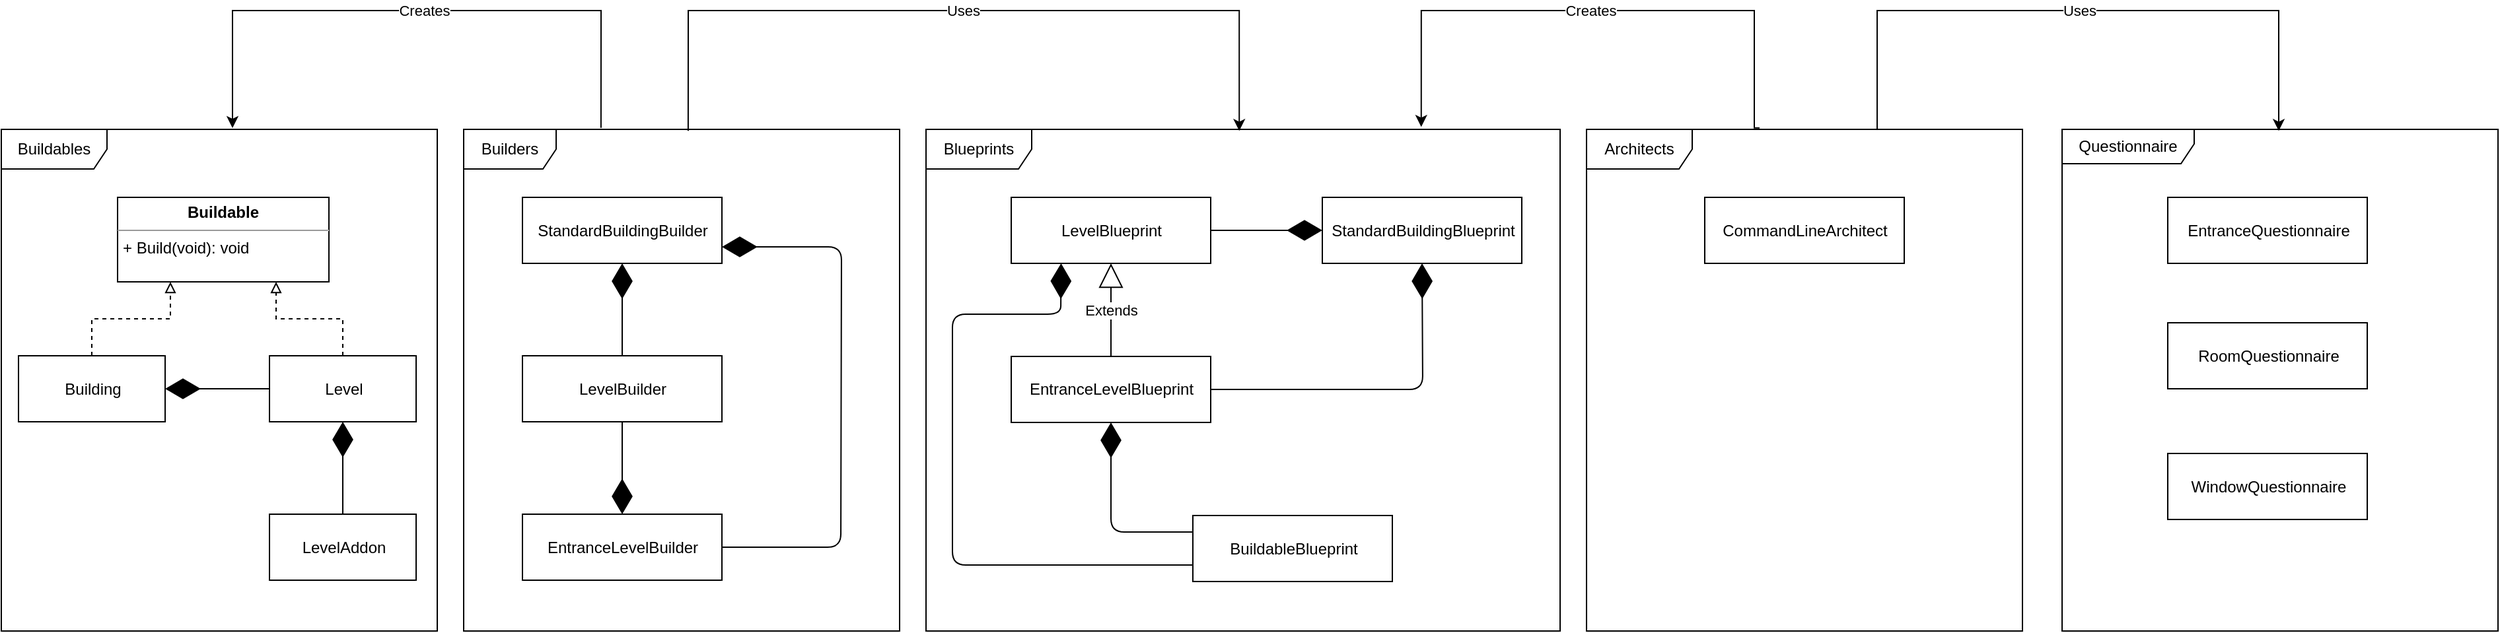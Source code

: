 <mxfile version="11.3.0" type="device" pages="1"><diagram name="Page-1" id="6133507b-19e7-1e82-6fc7-422aa6c4b21f"><mxGraphModel dx="1408" dy="808" grid="1" gridSize="10" guides="1" tooltips="1" connect="1" arrows="1" fold="1" page="1" pageScale="1" pageWidth="1100" pageHeight="850" background="#ffffff" math="0" shadow="0"><root><mxCell id="0"/><mxCell id="1" parent="0"/><mxCell id="8X1PaO_RTS0AGlYvwPyM-14" value="Buildables" style="shape=umlFrame;whiteSpace=wrap;html=1;width=80;height=30;" parent="1" vertex="1"><mxGeometry x="160" y="150" width="330" height="380" as="geometry"/></mxCell><mxCell id="8X1PaO_RTS0AGlYvwPyM-15" value="Blueprints" style="shape=umlFrame;whiteSpace=wrap;html=1;width=80;height=30;" parent="1" vertex="1"><mxGeometry x="860" y="150" width="480" height="380" as="geometry"/></mxCell><mxCell id="8X1PaO_RTS0AGlYvwPyM-16" value="Architects" style="shape=umlFrame;whiteSpace=wrap;html=1;width=80;height=30;" parent="1" vertex="1"><mxGeometry x="1360" y="150" width="330" height="380" as="geometry"/></mxCell><mxCell id="8X1PaO_RTS0AGlYvwPyM-44" value="Uses" style="edgeStyle=orthogonalEdgeStyle;rounded=0;orthogonalLoop=1;jettySize=auto;html=1;entryX=0.494;entryY=0.003;entryDx=0;entryDy=0;endArrow=classic;endFill=1;exitX=0.515;exitY=0.003;exitDx=0;exitDy=0;exitPerimeter=0;entryPerimeter=0;" parent="1" source="8X1PaO_RTS0AGlYvwPyM-17" target="8X1PaO_RTS0AGlYvwPyM-15" edge="1"><mxGeometry relative="1" as="geometry"><Array as="points"><mxPoint x="680" y="60"/><mxPoint x="1097" y="60"/></Array></mxGeometry></mxCell><mxCell id="8X1PaO_RTS0AGlYvwPyM-17" value="Builders" style="shape=umlFrame;whiteSpace=wrap;html=1;width=70;height=30;" parent="1" vertex="1"><mxGeometry x="510" y="150" width="330" height="380" as="geometry"/></mxCell><mxCell id="XewdTepnUsi0zG_3wP73-2" style="edgeStyle=orthogonalEdgeStyle;rounded=0;orthogonalLoop=1;jettySize=auto;html=1;entryX=0.75;entryY=1;entryDx=0;entryDy=0;dashed=1;endArrow=block;endFill=0;exitX=0.5;exitY=0;exitDx=0;exitDy=0;" parent="1" source="j9yoqLMGCoOk9G115xij-17" target="j9yoqLMGCoOk9G115xij-39" edge="1"><mxGeometry relative="1" as="geometry"/></mxCell><mxCell id="j9yoqLMGCoOk9G115xij-17" value="Level" style="html=1;" parent="1" vertex="1"><mxGeometry x="363" y="321.5" width="111" height="50" as="geometry"/></mxCell><mxCell id="j9yoqLMGCoOk9G115xij-28" value="LevelAddon" style="html=1;" parent="1" vertex="1"><mxGeometry x="363" y="441.5" width="111" height="50" as="geometry"/></mxCell><mxCell id="j9yoqLMGCoOk9G115xij-39" value="&lt;p style=&quot;margin: 0px ; margin-top: 4px ; text-align: center&quot;&gt;&lt;b&gt;Buildable&lt;/b&gt;&lt;/p&gt;&lt;hr size=&quot;1&quot;&gt;&lt;p style=&quot;margin: 0px ; margin-left: 4px&quot;&gt;+ Build(void): void&lt;/p&gt;" style="verticalAlign=top;align=left;overflow=fill;fontSize=12;fontFamily=Helvetica;html=1;" parent="1" vertex="1"><mxGeometry x="248" y="201.5" width="160" height="64" as="geometry"/></mxCell><mxCell id="XewdTepnUsi0zG_3wP73-6" style="edgeStyle=orthogonalEdgeStyle;rounded=0;orthogonalLoop=1;jettySize=auto;html=1;dashed=1;endArrow=block;endFill=0;exitX=0.5;exitY=0;exitDx=0;exitDy=0;entryX=0.25;entryY=1;entryDx=0;entryDy=0;" parent="1" source="XewdTepnUsi0zG_3wP73-5" target="j9yoqLMGCoOk9G115xij-39" edge="1"><mxGeometry relative="1" as="geometry"/></mxCell><mxCell id="XewdTepnUsi0zG_3wP73-5" value="Building" style="html=1;" parent="1" vertex="1"><mxGeometry x="173" y="321.5" width="111" height="50" as="geometry"/></mxCell><mxCell id="8X1PaO_RTS0AGlYvwPyM-2" value="EntranceLevelBlueprint" style="html=1;" parent="1" vertex="1"><mxGeometry x="924.5" y="322" width="151" height="50" as="geometry"/></mxCell><mxCell id="8X1PaO_RTS0AGlYvwPyM-3" value="LevelBlueprint" style="html=1;" parent="1" vertex="1"><mxGeometry x="924.5" y="201.5" width="151" height="50" as="geometry"/></mxCell><mxCell id="8X1PaO_RTS0AGlYvwPyM-4" value="StandardBuildingBlueprint" style="html=1;" parent="1" vertex="1"><mxGeometry x="1160" y="201.5" width="151" height="50" as="geometry"/></mxCell><mxCell id="8X1PaO_RTS0AGlYvwPyM-11" value="Creates" style="edgeStyle=orthogonalEdgeStyle;rounded=0;orthogonalLoop=1;jettySize=auto;html=1;entryX=0.781;entryY=-0.005;entryDx=0;entryDy=0;endArrow=classic;endFill=1;exitX=0.397;exitY=-0.003;exitDx=0;exitDy=0;entryPerimeter=0;exitPerimeter=0;" parent="1" source="8X1PaO_RTS0AGlYvwPyM-16" target="8X1PaO_RTS0AGlYvwPyM-15" edge="1"><mxGeometry relative="1" as="geometry"><mxPoint x="985" y="90" as="targetPoint"/><Array as="points"><mxPoint x="1487" y="149"/><mxPoint x="1487" y="60"/><mxPoint x="1235" y="60"/></Array></mxGeometry></mxCell><mxCell id="Kyy2ry5T4C1EPjsg3_lr-6" value="Uses" style="edgeStyle=orthogonalEdgeStyle;rounded=0;orthogonalLoop=1;jettySize=auto;html=1;entryX=0.497;entryY=0.003;entryDx=0;entryDy=0;entryPerimeter=0;" edge="1" parent="1" target="Kyy2ry5T4C1EPjsg3_lr-1"><mxGeometry relative="1" as="geometry"><mxPoint x="1580" y="150" as="sourcePoint"/><Array as="points"><mxPoint x="1580" y="60"/><mxPoint x="1884" y="60"/></Array></mxGeometry></mxCell><mxCell id="8X1PaO_RTS0AGlYvwPyM-10" value="CommandLineArchitect" style="html=1;" parent="1" vertex="1"><mxGeometry x="1449.5" y="201.5" width="151" height="50" as="geometry"/></mxCell><mxCell id="8X1PaO_RTS0AGlYvwPyM-12" value="" style="endArrow=diamondThin;endFill=1;endSize=24;html=1;entryX=0.5;entryY=1;entryDx=0;entryDy=0;exitX=0.5;exitY=0;exitDx=0;exitDy=0;" parent="1" source="j9yoqLMGCoOk9G115xij-28" target="j9yoqLMGCoOk9G115xij-17" edge="1"><mxGeometry width="160" relative="1" as="geometry"><mxPoint x="318.5" y="450" as="sourcePoint"/><mxPoint x="318.5" y="380" as="targetPoint"/></mxGeometry></mxCell><mxCell id="8X1PaO_RTS0AGlYvwPyM-13" value="" style="endArrow=diamondThin;endFill=1;endSize=24;html=1;entryX=1;entryY=0.5;entryDx=0;entryDy=0;exitX=0;exitY=0.5;exitDx=0;exitDy=0;" parent="1" source="j9yoqLMGCoOk9G115xij-17" target="XewdTepnUsi0zG_3wP73-5" edge="1"><mxGeometry width="160" relative="1" as="geometry"><mxPoint x="260" y="480" as="sourcePoint"/><mxPoint x="260" y="410" as="targetPoint"/></mxGeometry></mxCell><mxCell id="8X1PaO_RTS0AGlYvwPyM-21" value="EntranceLevelBuilder" style="html=1;" parent="1" vertex="1"><mxGeometry x="554.5" y="441.5" width="151" height="50" as="geometry"/></mxCell><mxCell id="8X1PaO_RTS0AGlYvwPyM-22" value="LevelBuilder" style="html=1;" parent="1" vertex="1"><mxGeometry x="554.5" y="321.5" width="151" height="50" as="geometry"/></mxCell><mxCell id="8X1PaO_RTS0AGlYvwPyM-45" value="Creates" style="edgeStyle=orthogonalEdgeStyle;rounded=0;orthogonalLoop=1;jettySize=auto;html=1;endArrow=classic;endFill=1;exitX=0.315;exitY=-0.003;exitDx=0;exitDy=0;exitPerimeter=0;" parent="1" source="8X1PaO_RTS0AGlYvwPyM-17" edge="1"><mxGeometry x="-0.024" relative="1" as="geometry"><mxPoint as="offset"/><mxPoint x="335" y="149" as="targetPoint"/><Array as="points"><mxPoint x="614" y="60"/><mxPoint x="335" y="60"/></Array></mxGeometry></mxCell><mxCell id="8X1PaO_RTS0AGlYvwPyM-23" value="StandardBuildingBuilder" style="html=1;" parent="1" vertex="1"><mxGeometry x="554.5" y="201.5" width="151" height="50" as="geometry"/></mxCell><mxCell id="8X1PaO_RTS0AGlYvwPyM-24" value="" style="endArrow=diamondThin;endFill=1;endSize=24;html=1;entryX=0.5;entryY=1;entryDx=0;entryDy=0;exitX=0.5;exitY=0;exitDx=0;exitDy=0;" parent="1" source="8X1PaO_RTS0AGlYvwPyM-22" target="8X1PaO_RTS0AGlYvwPyM-23" edge="1"><mxGeometry width="160" relative="1" as="geometry"><mxPoint x="735.5" y="351.5" as="sourcePoint"/><mxPoint x="895.5" y="351.5" as="targetPoint"/></mxGeometry></mxCell><mxCell id="8X1PaO_RTS0AGlYvwPyM-25" value="" style="endArrow=diamondThin;endFill=1;endSize=24;html=1;entryX=1;entryY=0.75;entryDx=0;entryDy=0;exitX=1;exitY=0.5;exitDx=0;exitDy=0;" parent="1" source="8X1PaO_RTS0AGlYvwPyM-21" target="8X1PaO_RTS0AGlYvwPyM-23" edge="1"><mxGeometry width="160" relative="1" as="geometry"><mxPoint x="815.5" y="346.5" as="sourcePoint"/><mxPoint x="815.5" y="275" as="targetPoint"/><Array as="points"><mxPoint x="795.5" y="466.5"/><mxPoint x="796" y="239"/></Array></mxGeometry></mxCell><mxCell id="8X1PaO_RTS0AGlYvwPyM-26" value="" style="endArrow=diamondThin;endFill=1;endSize=24;html=1;entryX=0.5;entryY=0;entryDx=0;entryDy=0;exitX=0.5;exitY=1;exitDx=0;exitDy=0;" parent="1" source="8X1PaO_RTS0AGlYvwPyM-22" target="8X1PaO_RTS0AGlYvwPyM-21" edge="1"><mxGeometry width="160" relative="1" as="geometry"><mxPoint x="507.5" y="466.5" as="sourcePoint"/><mxPoint x="507.5" y="395" as="targetPoint"/></mxGeometry></mxCell><mxCell id="8X1PaO_RTS0AGlYvwPyM-29" value="BuildableBlueprint" style="html=1;" parent="1" vertex="1"><mxGeometry x="1062" y="442.5" width="151" height="50" as="geometry"/></mxCell><mxCell id="8X1PaO_RTS0AGlYvwPyM-38" value="" style="endArrow=diamondThin;endFill=1;endSize=24;html=1;entryX=0.25;entryY=1;entryDx=0;entryDy=0;exitX=0;exitY=0.75;exitDx=0;exitDy=0;" parent="1" source="8X1PaO_RTS0AGlYvwPyM-29" target="8X1PaO_RTS0AGlYvwPyM-3" edge="1"><mxGeometry width="160" relative="1" as="geometry"><mxPoint x="950" y="600" as="sourcePoint"/><mxPoint x="1110" y="600" as="targetPoint"/><Array as="points"><mxPoint x="880" y="480"/><mxPoint x="880" y="290"/><mxPoint x="962" y="290"/></Array></mxGeometry></mxCell><mxCell id="8X1PaO_RTS0AGlYvwPyM-39" value="" style="endArrow=diamondThin;endFill=1;endSize=24;html=1;entryX=0.5;entryY=1;entryDx=0;entryDy=0;exitX=0;exitY=0.25;exitDx=0;exitDy=0;" parent="1" source="8X1PaO_RTS0AGlYvwPyM-29" target="8X1PaO_RTS0AGlYvwPyM-2" edge="1"><mxGeometry width="160" relative="1" as="geometry"><mxPoint x="960" y="600" as="sourcePoint"/><mxPoint x="1120" y="600" as="targetPoint"/><Array as="points"><mxPoint x="1000" y="455"/></Array></mxGeometry></mxCell><mxCell id="8X1PaO_RTS0AGlYvwPyM-40" value="Extends" style="endArrow=block;endSize=16;endFill=0;html=1;exitX=0.5;exitY=0;exitDx=0;exitDy=0;" parent="1" source="8X1PaO_RTS0AGlYvwPyM-2" target="8X1PaO_RTS0AGlYvwPyM-3" edge="1"><mxGeometry width="160" relative="1" as="geometry"><mxPoint x="960" y="650" as="sourcePoint"/><mxPoint x="1120" y="650" as="targetPoint"/></mxGeometry></mxCell><mxCell id="8X1PaO_RTS0AGlYvwPyM-41" value="" style="endArrow=diamondThin;endFill=1;endSize=24;html=1;entryX=0;entryY=0.5;entryDx=0;entryDy=0;exitX=1;exitY=0.5;exitDx=0;exitDy=0;" parent="1" source="8X1PaO_RTS0AGlYvwPyM-3" target="8X1PaO_RTS0AGlYvwPyM-4" edge="1"><mxGeometry width="160" relative="1" as="geometry"><mxPoint x="1110" y="330" as="sourcePoint"/><mxPoint x="1270" y="330" as="targetPoint"/></mxGeometry></mxCell><mxCell id="8X1PaO_RTS0AGlYvwPyM-42" value="" style="endArrow=diamondThin;endFill=1;endSize=24;html=1;entryX=0.5;entryY=1;entryDx=0;entryDy=0;exitX=1;exitY=0.5;exitDx=0;exitDy=0;" parent="1" source="8X1PaO_RTS0AGlYvwPyM-2" target="8X1PaO_RTS0AGlYvwPyM-4" edge="1"><mxGeometry width="160" relative="1" as="geometry"><mxPoint x="1220" y="340" as="sourcePoint"/><mxPoint x="1380" y="340" as="targetPoint"/><Array as="points"><mxPoint x="1236" y="347"/></Array></mxGeometry></mxCell><mxCell id="Kyy2ry5T4C1EPjsg3_lr-1" value="Questionnaire" style="shape=umlFrame;whiteSpace=wrap;html=1;width=100;height=26;" vertex="1" parent="1"><mxGeometry x="1720" y="150" width="330" height="380" as="geometry"/></mxCell><mxCell id="Kyy2ry5T4C1EPjsg3_lr-2" value="EntranceQuestionnaire" style="html=1;" vertex="1" parent="1"><mxGeometry x="1800" y="201.5" width="151" height="50" as="geometry"/></mxCell><mxCell id="Kyy2ry5T4C1EPjsg3_lr-3" value="RoomQuestionnaire" style="html=1;" vertex="1" parent="1"><mxGeometry x="1800" y="296.5" width="151" height="50" as="geometry"/></mxCell><mxCell id="Kyy2ry5T4C1EPjsg3_lr-4" value="WindowQuestionnaire" style="html=1;" vertex="1" parent="1"><mxGeometry x="1800" y="395.5" width="151" height="50" as="geometry"/></mxCell></root></mxGraphModel></diagram></mxfile>